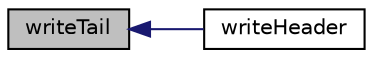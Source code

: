 digraph "writeTail"
{
  bgcolor="transparent";
  edge [fontname="Helvetica",fontsize="10",labelfontname="Helvetica",labelfontsize="10"];
  node [fontname="Helvetica",fontsize="10",shape=record];
  rankdir="LR";
  Node1 [label="writeTail",height=0.2,width=0.4,color="black", fillcolor="grey75", style="filled", fontcolor="black"];
  Node1 -> Node2 [dir="back",color="midnightblue",fontsize="10",style="solid",fontname="Helvetica"];
  Node2 [label="writeHeader",height=0.2,width=0.4,color="black",URL="$a02835.html#a86d5d056355b98224bad8eafc1b94d78",tooltip="Write header information with points. "];
}
